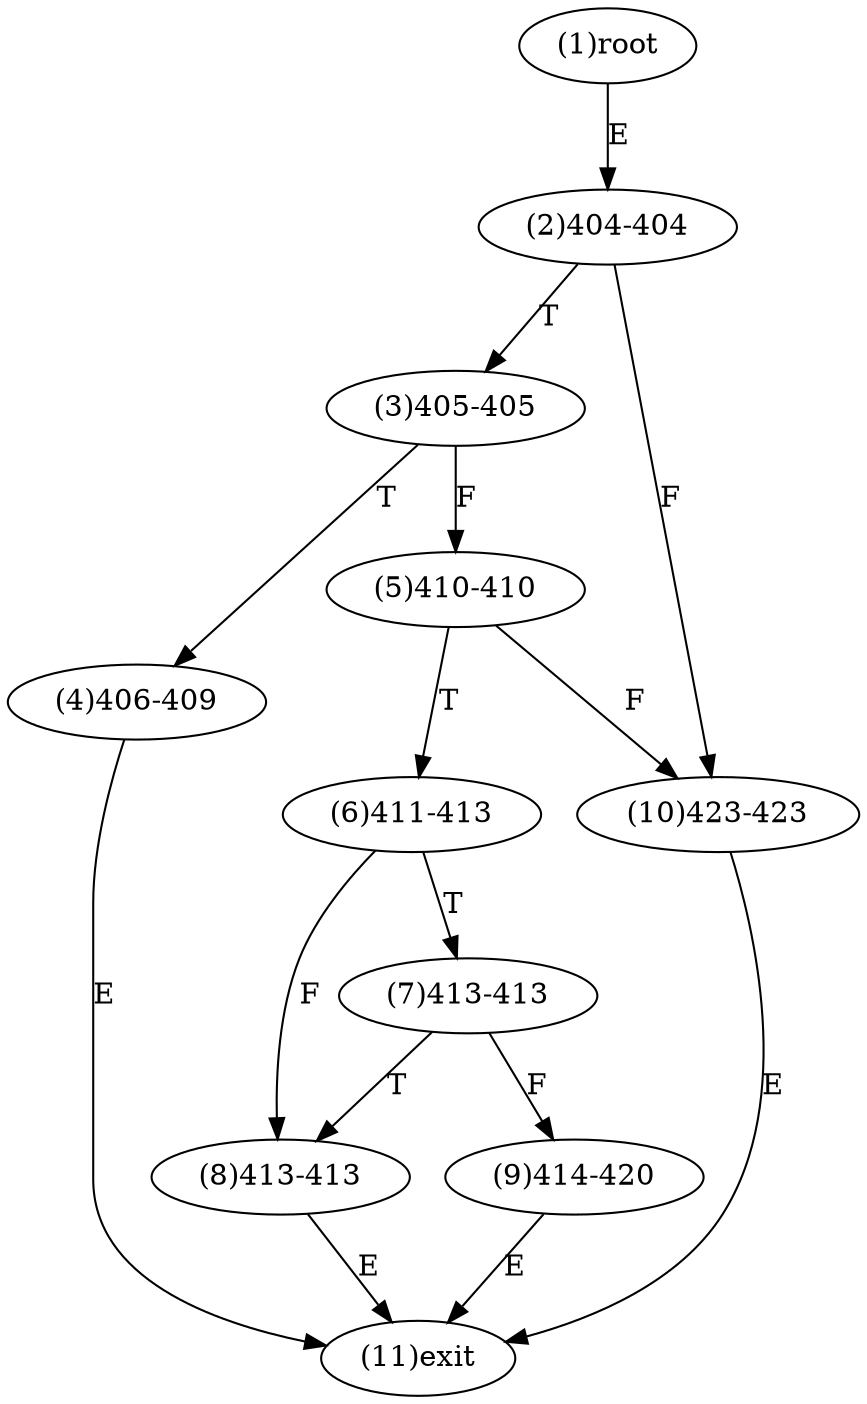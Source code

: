 digraph "" { 
1[ label="(1)root"];
2[ label="(2)404-404"];
3[ label="(3)405-405"];
4[ label="(4)406-409"];
5[ label="(5)410-410"];
6[ label="(6)411-413"];
7[ label="(7)413-413"];
8[ label="(8)413-413"];
9[ label="(9)414-420"];
10[ label="(10)423-423"];
11[ label="(11)exit"];
1->2[ label="E"];
2->10[ label="F"];
2->3[ label="T"];
3->5[ label="F"];
3->4[ label="T"];
4->11[ label="E"];
5->10[ label="F"];
5->6[ label="T"];
6->8[ label="F"];
6->7[ label="T"];
7->9[ label="F"];
7->8[ label="T"];
8->11[ label="E"];
9->11[ label="E"];
10->11[ label="E"];
}